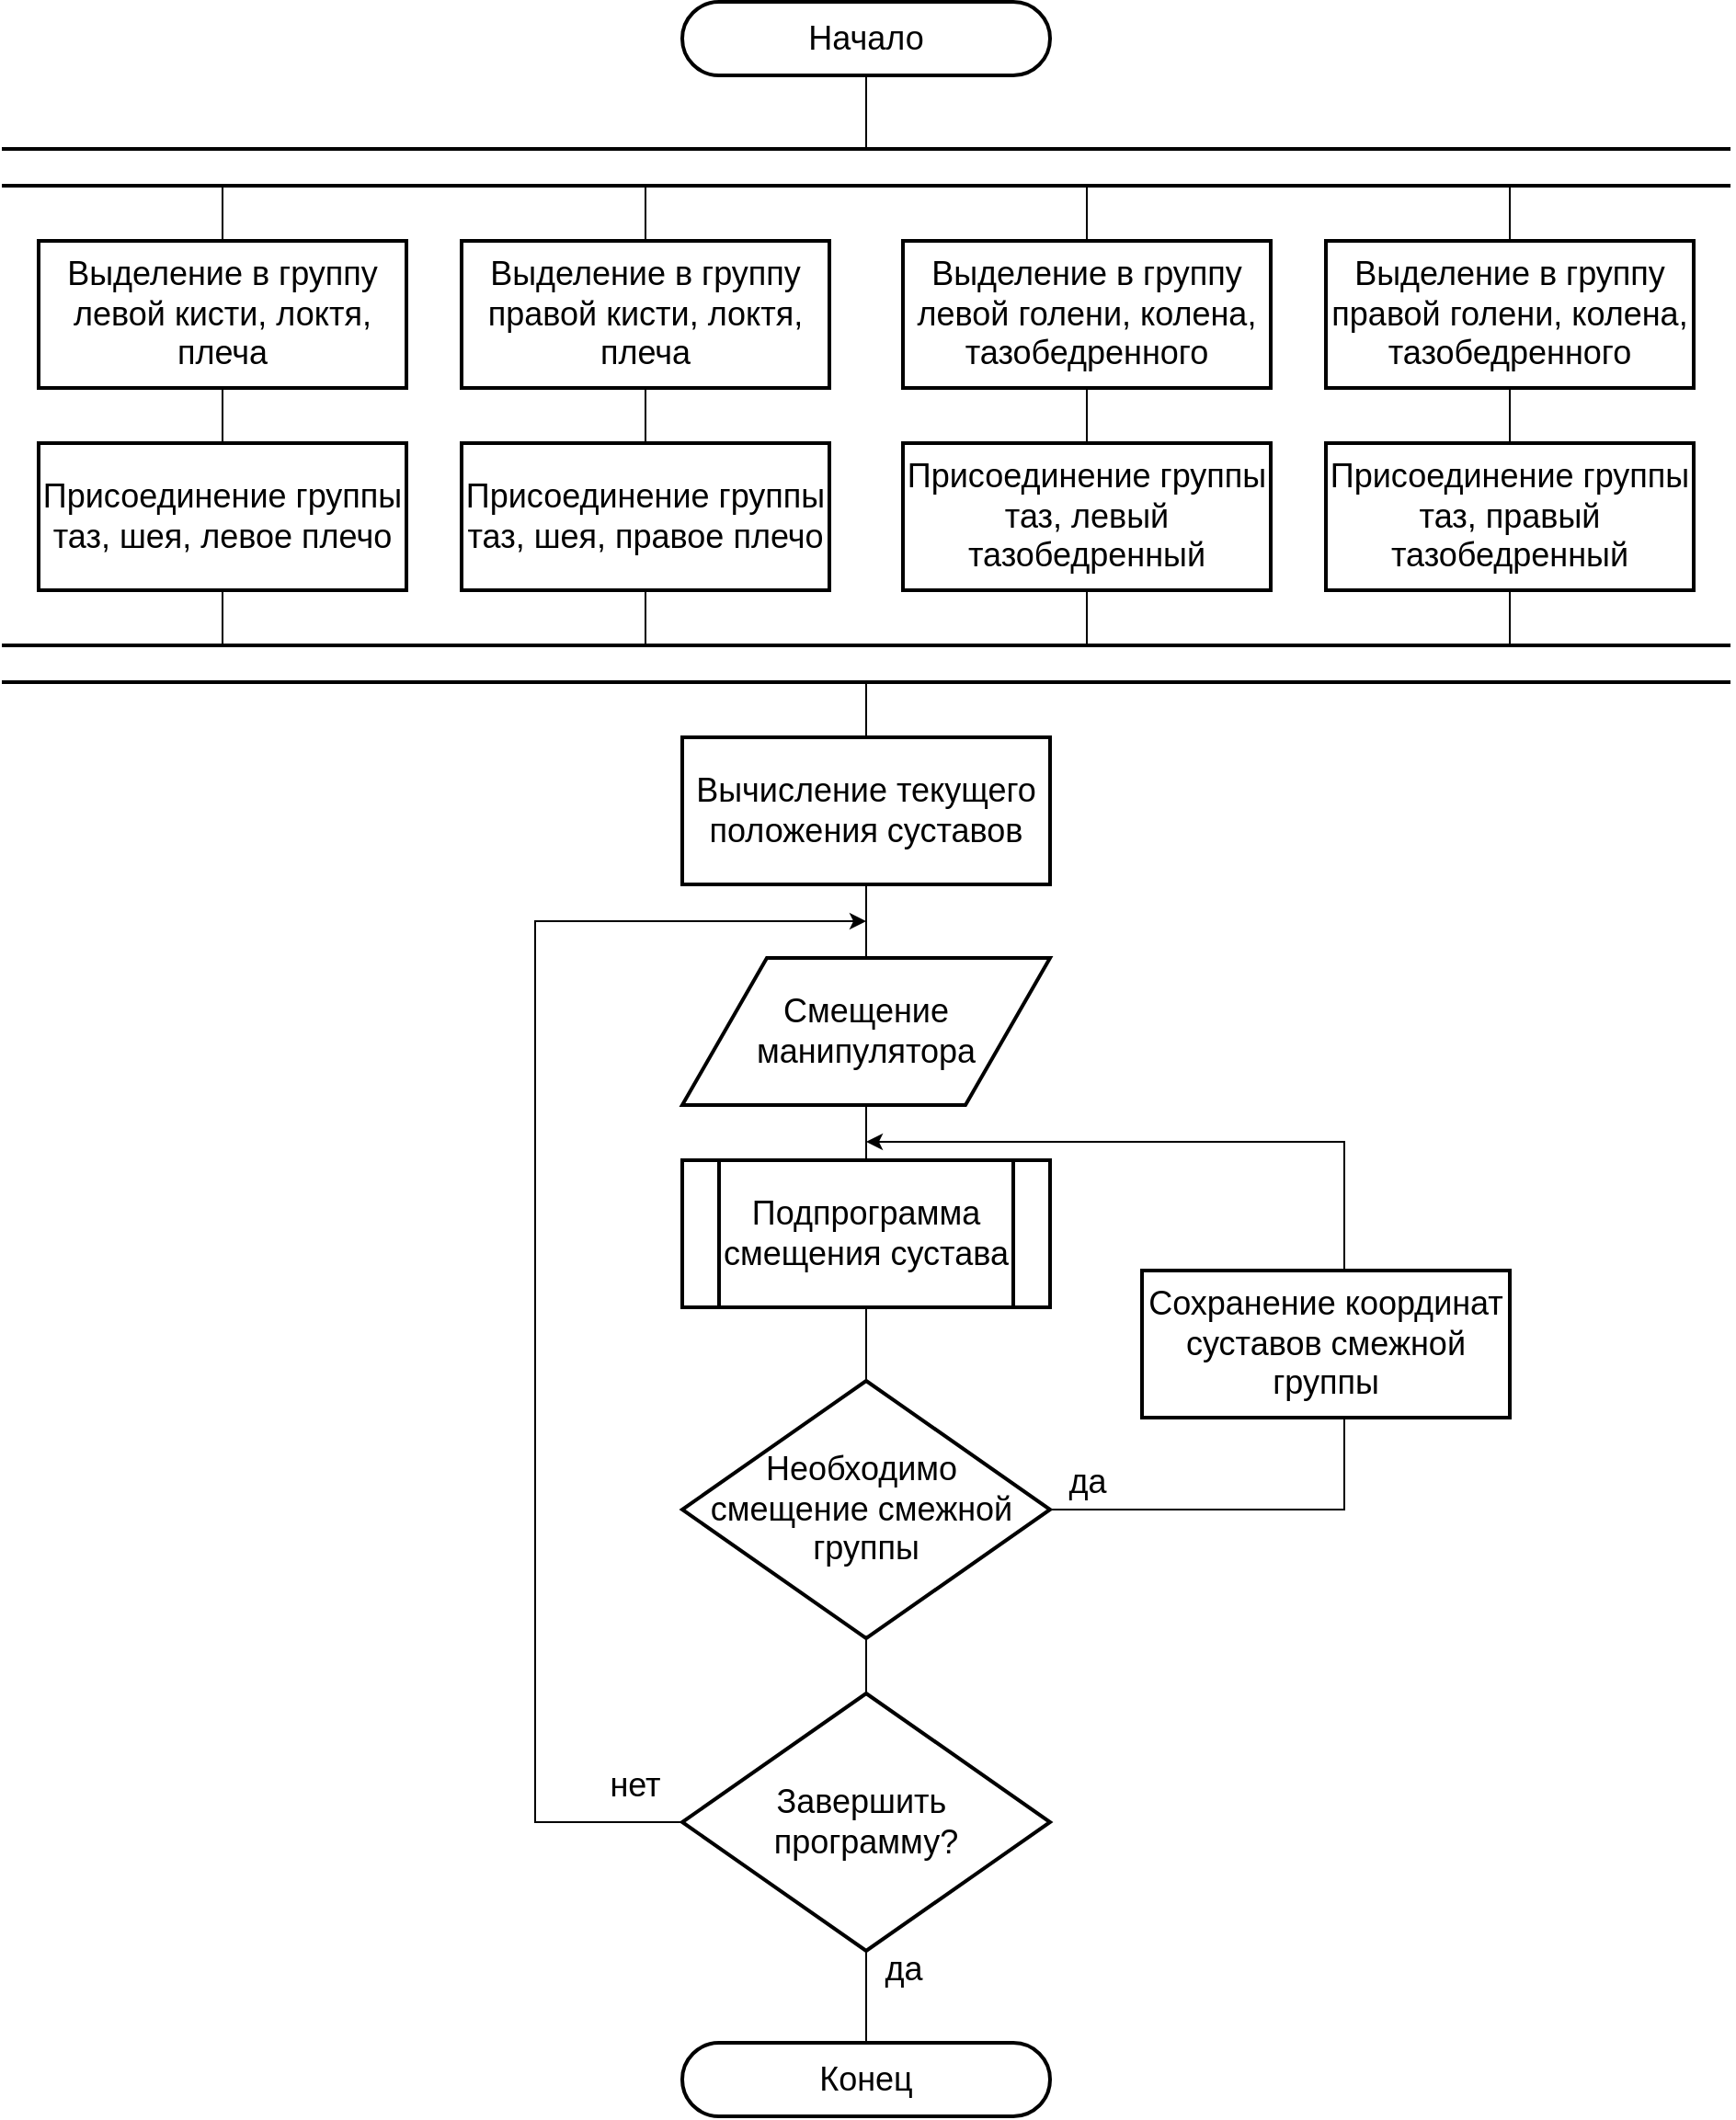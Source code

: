 <mxfile version="26.2.4">
  <diagram name="Страница — 1" id="eGaFwrD_WAsBf7NDzoaS">
    <mxGraphModel dx="3082" dy="1700" grid="1" gridSize="10" guides="1" tooltips="1" connect="1" arrows="1" fold="1" page="1" pageScale="1" pageWidth="827" pageHeight="1169" math="0" shadow="0">
      <root>
        <mxCell id="0" />
        <mxCell id="1" parent="0" />
        <mxCell id="apUSs1hnYb1Tr-yOFyx6-8" style="edgeStyle=orthogonalEdgeStyle;rounded=0;orthogonalLoop=1;jettySize=auto;html=1;endArrow=none;startFill=0;" edge="1" parent="1" source="tjVxPv9A50ptuYDxmKrU-3">
          <mxGeometry relative="1" as="geometry">
            <mxPoint x="510" y="200" as="targetPoint" />
          </mxGeometry>
        </mxCell>
        <mxCell id="tjVxPv9A50ptuYDxmKrU-3" value="&lt;font style=&quot;font-size: 18px;&quot;&gt;Начало&lt;/font&gt;" style="rounded=1;whiteSpace=wrap;html=1;absoluteArcSize=1;arcSize=72;strokeWidth=2;" parent="1" vertex="1">
          <mxGeometry x="410" y="120" width="200" height="40" as="geometry" />
        </mxCell>
        <mxCell id="tjVxPv9A50ptuYDxmKrU-9" value="" style="edgeStyle=orthogonalEdgeStyle;rounded=0;orthogonalLoop=1;jettySize=auto;html=1;endArrow=none;endFill=0;" parent="1" source="tjVxPv9A50ptuYDxmKrU-6" target="tjVxPv9A50ptuYDxmKrU-8" edge="1">
          <mxGeometry relative="1" as="geometry" />
        </mxCell>
        <mxCell id="apUSs1hnYb1Tr-yOFyx6-29" style="edgeStyle=orthogonalEdgeStyle;rounded=0;orthogonalLoop=1;jettySize=auto;html=1;endArrow=none;startFill=0;" edge="1" parent="1" source="tjVxPv9A50ptuYDxmKrU-6">
          <mxGeometry relative="1" as="geometry">
            <mxPoint x="510" y="490" as="targetPoint" />
          </mxGeometry>
        </mxCell>
        <mxCell id="tjVxPv9A50ptuYDxmKrU-6" value="&lt;font style=&quot;font-size: 18px;&quot;&gt;Вычисление текущего положения суставов&lt;/font&gt;" style="rounded=0;whiteSpace=wrap;html=1;absoluteArcSize=1;arcSize=14;strokeWidth=2;" parent="1" vertex="1">
          <mxGeometry x="410" y="520" width="200" height="80" as="geometry" />
        </mxCell>
        <mxCell id="jqTuUdEYVNPLaytHjCHI-3" value="" style="edgeStyle=orthogonalEdgeStyle;rounded=0;orthogonalLoop=1;jettySize=auto;html=1;endArrow=none;startFill=0;" parent="1" source="tjVxPv9A50ptuYDxmKrU-8" target="jqTuUdEYVNPLaytHjCHI-2" edge="1">
          <mxGeometry relative="1" as="geometry" />
        </mxCell>
        <mxCell id="tjVxPv9A50ptuYDxmKrU-8" value="&lt;span style=&quot;font-size: 18px;&quot;&gt;Смещение манипулятора&lt;/span&gt;" style="shape=parallelogram;html=1;strokeWidth=2;perimeter=parallelogramPerimeter;whiteSpace=wrap;rounded=0;arcSize=12;size=0.23;" parent="1" vertex="1">
          <mxGeometry x="410" y="640" width="200" height="80" as="geometry" />
        </mxCell>
        <mxCell id="tjVxPv9A50ptuYDxmKrU-27" style="edgeStyle=orthogonalEdgeStyle;rounded=0;orthogonalLoop=1;jettySize=auto;html=1;exitX=0;exitY=0.5;exitDx=0;exitDy=0;exitPerimeter=0;" parent="1" source="tjVxPv9A50ptuYDxmKrU-26" edge="1">
          <mxGeometry relative="1" as="geometry">
            <mxPoint x="510" y="620" as="targetPoint" />
            <Array as="points">
              <mxPoint x="330" y="1110" />
              <mxPoint x="330" y="620" />
            </Array>
          </mxGeometry>
        </mxCell>
        <mxCell id="tjVxPv9A50ptuYDxmKrU-30" value="&lt;font style=&quot;font-size: 18px;&quot;&gt;нет&lt;/font&gt;" style="edgeLabel;html=1;align=center;verticalAlign=middle;resizable=0;points=[];" parent="tjVxPv9A50ptuYDxmKrU-27" vertex="1" connectable="0">
          <mxGeometry x="-0.845" y="2" relative="1" as="geometry">
            <mxPoint x="32" y="-22" as="offset" />
          </mxGeometry>
        </mxCell>
        <mxCell id="tjVxPv9A50ptuYDxmKrU-32" value="" style="edgeStyle=orthogonalEdgeStyle;rounded=0;orthogonalLoop=1;jettySize=auto;html=1;endArrow=none;endFill=0;" parent="1" source="tjVxPv9A50ptuYDxmKrU-26" target="tjVxPv9A50ptuYDxmKrU-31" edge="1">
          <mxGeometry relative="1" as="geometry" />
        </mxCell>
        <mxCell id="tjVxPv9A50ptuYDxmKrU-33" value="&lt;font style=&quot;font-size: 18px;&quot;&gt;да&lt;/font&gt;" style="edgeLabel;html=1;align=center;verticalAlign=middle;resizable=0;points=[];" parent="tjVxPv9A50ptuYDxmKrU-32" vertex="1" connectable="0">
          <mxGeometry x="-0.097" y="1" relative="1" as="geometry">
            <mxPoint x="19" y="-13" as="offset" />
          </mxGeometry>
        </mxCell>
        <mxCell id="tjVxPv9A50ptuYDxmKrU-26" value="&lt;div&gt;&lt;span style=&quot;font-size: 18px;&quot;&gt;Завершить&amp;nbsp;&lt;/span&gt;&lt;/div&gt;&lt;div&gt;&lt;span style=&quot;font-size: 18px;&quot;&gt;программу?&lt;/span&gt;&lt;/div&gt;" style="strokeWidth=2;html=1;shape=mxgraph.flowchart.decision;whiteSpace=wrap;" parent="1" vertex="1">
          <mxGeometry x="410" y="1040" width="200" height="140" as="geometry" />
        </mxCell>
        <mxCell id="tjVxPv9A50ptuYDxmKrU-31" value="&lt;span style=&quot;font-size: 18px;&quot;&gt;Конец&lt;/span&gt;" style="rounded=1;whiteSpace=wrap;html=1;absoluteArcSize=1;arcSize=72;strokeWidth=2;" parent="1" vertex="1">
          <mxGeometry x="410" y="1230" width="200" height="40" as="geometry" />
        </mxCell>
        <mxCell id="jqTuUdEYVNPLaytHjCHI-5" value="" style="edgeStyle=orthogonalEdgeStyle;rounded=0;orthogonalLoop=1;jettySize=auto;html=1;endArrow=none;startFill=0;" parent="1" source="jqTuUdEYVNPLaytHjCHI-2" target="jqTuUdEYVNPLaytHjCHI-4" edge="1">
          <mxGeometry relative="1" as="geometry" />
        </mxCell>
        <mxCell id="jqTuUdEYVNPLaytHjCHI-2" value="&lt;font style=&quot;font-size: 18px;&quot;&gt;Подпрограмма смещения сустава&lt;/font&gt;" style="shape=process;whiteSpace=wrap;html=1;backgroundOutline=1;strokeWidth=2;" parent="1" vertex="1">
          <mxGeometry x="410" y="750" width="200" height="80" as="geometry" />
        </mxCell>
        <mxCell id="jqTuUdEYVNPLaytHjCHI-6" style="edgeStyle=orthogonalEdgeStyle;rounded=0;orthogonalLoop=1;jettySize=auto;html=1;" parent="1" source="jqTuUdEYVNPLaytHjCHI-4" edge="1">
          <mxGeometry relative="1" as="geometry">
            <mxPoint x="510" y="740" as="targetPoint" />
            <Array as="points">
              <mxPoint x="770" y="940" />
              <mxPoint x="770" y="740" />
            </Array>
          </mxGeometry>
        </mxCell>
        <mxCell id="jqTuUdEYVNPLaytHjCHI-8" value="" style="edgeStyle=orthogonalEdgeStyle;rounded=0;orthogonalLoop=1;jettySize=auto;html=1;endArrow=none;startFill=0;" parent="1" source="jqTuUdEYVNPLaytHjCHI-4" target="tjVxPv9A50ptuYDxmKrU-26" edge="1">
          <mxGeometry relative="1" as="geometry" />
        </mxCell>
        <mxCell id="jqTuUdEYVNPLaytHjCHI-4" value="&lt;div&gt;&lt;span style=&quot;font-size: 18px;&quot;&gt;Необходимо&amp;nbsp;&lt;/span&gt;&lt;/div&gt;&lt;div&gt;&lt;span style=&quot;font-size: 18px;&quot;&gt;смещение смежной&amp;nbsp;&lt;/span&gt;&lt;/div&gt;&lt;div&gt;&lt;span style=&quot;font-size: 18px;&quot;&gt;группы&lt;/span&gt;&lt;/div&gt;" style="strokeWidth=2;html=1;shape=mxgraph.flowchart.decision;whiteSpace=wrap;" parent="1" vertex="1">
          <mxGeometry x="410" y="870" width="200" height="140" as="geometry" />
        </mxCell>
        <mxCell id="jqTuUdEYVNPLaytHjCHI-7" value="&lt;font style=&quot;font-size: 18px;&quot;&gt;да&lt;/font&gt;" style="text;html=1;align=center;verticalAlign=middle;resizable=0;points=[];autosize=1;strokeColor=none;fillColor=none;" parent="1" vertex="1">
          <mxGeometry x="610" y="905" width="40" height="40" as="geometry" />
        </mxCell>
        <mxCell id="apUSs1hnYb1Tr-yOFyx6-1" value="&lt;font style=&quot;font-size: 18px;&quot;&gt;Сохранение координат суставов смежной группы&lt;/font&gt;" style="rounded=0;whiteSpace=wrap;html=1;absoluteArcSize=1;arcSize=14;strokeWidth=2;" vertex="1" parent="1">
          <mxGeometry x="660" y="810" width="200" height="80" as="geometry" />
        </mxCell>
        <mxCell id="apUSs1hnYb1Tr-yOFyx6-2" value="" style="endArrow=none;html=1;rounded=0;strokeWidth=2;" edge="1" parent="1">
          <mxGeometry width="50" height="50" relative="1" as="geometry">
            <mxPoint x="40" y="200" as="sourcePoint" />
            <mxPoint x="980" y="200" as="targetPoint" />
          </mxGeometry>
        </mxCell>
        <mxCell id="apUSs1hnYb1Tr-yOFyx6-3" value="" style="endArrow=none;html=1;rounded=0;strokeWidth=2;" edge="1" parent="1">
          <mxGeometry width="50" height="50" relative="1" as="geometry">
            <mxPoint x="40" y="220" as="sourcePoint" />
            <mxPoint x="980" y="220" as="targetPoint" />
          </mxGeometry>
        </mxCell>
        <mxCell id="apUSs1hnYb1Tr-yOFyx6-9" style="edgeStyle=orthogonalEdgeStyle;rounded=0;orthogonalLoop=1;jettySize=auto;html=1;endArrow=none;startFill=0;" edge="1" parent="1" source="apUSs1hnYb1Tr-yOFyx6-4">
          <mxGeometry relative="1" as="geometry">
            <mxPoint x="160" y="220" as="targetPoint" />
          </mxGeometry>
        </mxCell>
        <mxCell id="apUSs1hnYb1Tr-yOFyx6-17" style="edgeStyle=orthogonalEdgeStyle;rounded=0;orthogonalLoop=1;jettySize=auto;html=1;entryX=0.5;entryY=0;entryDx=0;entryDy=0;endArrow=none;startFill=0;" edge="1" parent="1" source="apUSs1hnYb1Tr-yOFyx6-4" target="apUSs1hnYb1Tr-yOFyx6-13">
          <mxGeometry relative="1" as="geometry" />
        </mxCell>
        <mxCell id="apUSs1hnYb1Tr-yOFyx6-4" value="&lt;font style=&quot;font-size: 18px;&quot;&gt;Выделение в группу левой кисти, локтя, плеча&lt;/font&gt;" style="rounded=0;whiteSpace=wrap;html=1;absoluteArcSize=1;arcSize=14;strokeWidth=2;" vertex="1" parent="1">
          <mxGeometry x="60" y="250" width="200" height="80" as="geometry" />
        </mxCell>
        <mxCell id="apUSs1hnYb1Tr-yOFyx6-10" style="edgeStyle=orthogonalEdgeStyle;rounded=0;orthogonalLoop=1;jettySize=auto;html=1;endArrow=none;startFill=0;" edge="1" parent="1" source="apUSs1hnYb1Tr-yOFyx6-5">
          <mxGeometry relative="1" as="geometry">
            <mxPoint x="390" y="220" as="targetPoint" />
          </mxGeometry>
        </mxCell>
        <mxCell id="apUSs1hnYb1Tr-yOFyx6-18" style="edgeStyle=orthogonalEdgeStyle;rounded=0;orthogonalLoop=1;jettySize=auto;html=1;entryX=0.5;entryY=0;entryDx=0;entryDy=0;endArrow=none;startFill=0;" edge="1" parent="1" source="apUSs1hnYb1Tr-yOFyx6-5" target="apUSs1hnYb1Tr-yOFyx6-14">
          <mxGeometry relative="1" as="geometry" />
        </mxCell>
        <mxCell id="apUSs1hnYb1Tr-yOFyx6-5" value="&lt;font style=&quot;font-size: 18px;&quot;&gt;Выделение в группу правой кисти, локтя, плеча&lt;/font&gt;" style="rounded=0;whiteSpace=wrap;html=1;absoluteArcSize=1;arcSize=14;strokeWidth=2;" vertex="1" parent="1">
          <mxGeometry x="290" y="250" width="200" height="80" as="geometry" />
        </mxCell>
        <mxCell id="apUSs1hnYb1Tr-yOFyx6-11" style="edgeStyle=orthogonalEdgeStyle;rounded=0;orthogonalLoop=1;jettySize=auto;html=1;endArrow=none;startFill=0;" edge="1" parent="1" source="apUSs1hnYb1Tr-yOFyx6-6">
          <mxGeometry relative="1" as="geometry">
            <mxPoint x="630.0" y="220" as="targetPoint" />
          </mxGeometry>
        </mxCell>
        <mxCell id="apUSs1hnYb1Tr-yOFyx6-19" style="edgeStyle=orthogonalEdgeStyle;rounded=0;orthogonalLoop=1;jettySize=auto;html=1;entryX=0.5;entryY=0;entryDx=0;entryDy=0;endArrow=none;startFill=0;" edge="1" parent="1" source="apUSs1hnYb1Tr-yOFyx6-6" target="apUSs1hnYb1Tr-yOFyx6-15">
          <mxGeometry relative="1" as="geometry" />
        </mxCell>
        <mxCell id="apUSs1hnYb1Tr-yOFyx6-6" value="&lt;font style=&quot;font-size: 18px;&quot;&gt;Выделение в группу левой голени, колена, тазобедренного&lt;/font&gt;" style="rounded=0;whiteSpace=wrap;html=1;absoluteArcSize=1;arcSize=14;strokeWidth=2;" vertex="1" parent="1">
          <mxGeometry x="530" y="250" width="200" height="80" as="geometry" />
        </mxCell>
        <mxCell id="apUSs1hnYb1Tr-yOFyx6-12" style="edgeStyle=orthogonalEdgeStyle;rounded=0;orthogonalLoop=1;jettySize=auto;html=1;endArrow=none;startFill=0;" edge="1" parent="1" source="apUSs1hnYb1Tr-yOFyx6-7">
          <mxGeometry relative="1" as="geometry">
            <mxPoint x="860" y="220" as="targetPoint" />
          </mxGeometry>
        </mxCell>
        <mxCell id="apUSs1hnYb1Tr-yOFyx6-20" style="edgeStyle=orthogonalEdgeStyle;rounded=0;orthogonalLoop=1;jettySize=auto;html=1;entryX=0.5;entryY=0;entryDx=0;entryDy=0;endArrow=none;startFill=0;" edge="1" parent="1" source="apUSs1hnYb1Tr-yOFyx6-7" target="apUSs1hnYb1Tr-yOFyx6-16">
          <mxGeometry relative="1" as="geometry" />
        </mxCell>
        <mxCell id="apUSs1hnYb1Tr-yOFyx6-7" value="&lt;font style=&quot;font-size: 18px;&quot;&gt;Выделение в группу правой голени, колена, тазобедренного&lt;/font&gt;" style="rounded=0;whiteSpace=wrap;html=1;absoluteArcSize=1;arcSize=14;strokeWidth=2;" vertex="1" parent="1">
          <mxGeometry x="760" y="250" width="200" height="80" as="geometry" />
        </mxCell>
        <mxCell id="apUSs1hnYb1Tr-yOFyx6-25" style="edgeStyle=orthogonalEdgeStyle;rounded=0;orthogonalLoop=1;jettySize=auto;html=1;endArrow=none;startFill=0;" edge="1" parent="1" source="apUSs1hnYb1Tr-yOFyx6-13">
          <mxGeometry relative="1" as="geometry">
            <mxPoint x="160" y="470" as="targetPoint" />
          </mxGeometry>
        </mxCell>
        <mxCell id="apUSs1hnYb1Tr-yOFyx6-13" value="&lt;font style=&quot;font-size: 18px;&quot;&gt;Присоединение группы таз, шея, левое плечо&lt;/font&gt;" style="rounded=0;whiteSpace=wrap;html=1;absoluteArcSize=1;arcSize=14;strokeWidth=2;" vertex="1" parent="1">
          <mxGeometry x="60" y="360" width="200" height="80" as="geometry" />
        </mxCell>
        <mxCell id="apUSs1hnYb1Tr-yOFyx6-26" style="edgeStyle=orthogonalEdgeStyle;rounded=0;orthogonalLoop=1;jettySize=auto;html=1;endArrow=none;startFill=0;" edge="1" parent="1" source="apUSs1hnYb1Tr-yOFyx6-14">
          <mxGeometry relative="1" as="geometry">
            <mxPoint x="390" y="470" as="targetPoint" />
          </mxGeometry>
        </mxCell>
        <mxCell id="apUSs1hnYb1Tr-yOFyx6-14" value="&lt;font style=&quot;font-size: 18px;&quot;&gt;Присоединение группы таз, шея, правое плечо&lt;/font&gt;" style="rounded=0;whiteSpace=wrap;html=1;absoluteArcSize=1;arcSize=14;strokeWidth=2;" vertex="1" parent="1">
          <mxGeometry x="290" y="360" width="200" height="80" as="geometry" />
        </mxCell>
        <mxCell id="apUSs1hnYb1Tr-yOFyx6-27" style="edgeStyle=orthogonalEdgeStyle;rounded=0;orthogonalLoop=1;jettySize=auto;html=1;endArrow=none;startFill=0;" edge="1" parent="1" source="apUSs1hnYb1Tr-yOFyx6-15">
          <mxGeometry relative="1" as="geometry">
            <mxPoint x="630" y="470" as="targetPoint" />
          </mxGeometry>
        </mxCell>
        <mxCell id="apUSs1hnYb1Tr-yOFyx6-15" value="&lt;font style=&quot;font-size: 18px;&quot;&gt;Присоединение группы таз, левый тазобедренный&lt;/font&gt;" style="rounded=0;whiteSpace=wrap;html=1;absoluteArcSize=1;arcSize=14;strokeWidth=2;" vertex="1" parent="1">
          <mxGeometry x="530" y="360" width="200" height="80" as="geometry" />
        </mxCell>
        <mxCell id="apUSs1hnYb1Tr-yOFyx6-28" style="edgeStyle=orthogonalEdgeStyle;rounded=0;orthogonalLoop=1;jettySize=auto;html=1;endArrow=none;startFill=0;" edge="1" parent="1" source="apUSs1hnYb1Tr-yOFyx6-16">
          <mxGeometry relative="1" as="geometry">
            <mxPoint x="860" y="470" as="targetPoint" />
          </mxGeometry>
        </mxCell>
        <mxCell id="apUSs1hnYb1Tr-yOFyx6-16" value="&lt;font style=&quot;font-size: 18px;&quot;&gt;Присоединение группы таз, правый тазобедренный&lt;/font&gt;" style="rounded=0;whiteSpace=wrap;html=1;absoluteArcSize=1;arcSize=14;strokeWidth=2;" vertex="1" parent="1">
          <mxGeometry x="760" y="360" width="200" height="80" as="geometry" />
        </mxCell>
        <mxCell id="apUSs1hnYb1Tr-yOFyx6-23" value="" style="endArrow=none;html=1;rounded=0;strokeWidth=2;" edge="1" parent="1">
          <mxGeometry width="50" height="50" relative="1" as="geometry">
            <mxPoint x="40" y="470" as="sourcePoint" />
            <mxPoint x="980" y="470" as="targetPoint" />
          </mxGeometry>
        </mxCell>
        <mxCell id="apUSs1hnYb1Tr-yOFyx6-24" value="" style="endArrow=none;html=1;rounded=0;strokeWidth=2;" edge="1" parent="1">
          <mxGeometry width="50" height="50" relative="1" as="geometry">
            <mxPoint x="40" y="490" as="sourcePoint" />
            <mxPoint x="980" y="490" as="targetPoint" />
          </mxGeometry>
        </mxCell>
      </root>
    </mxGraphModel>
  </diagram>
</mxfile>
